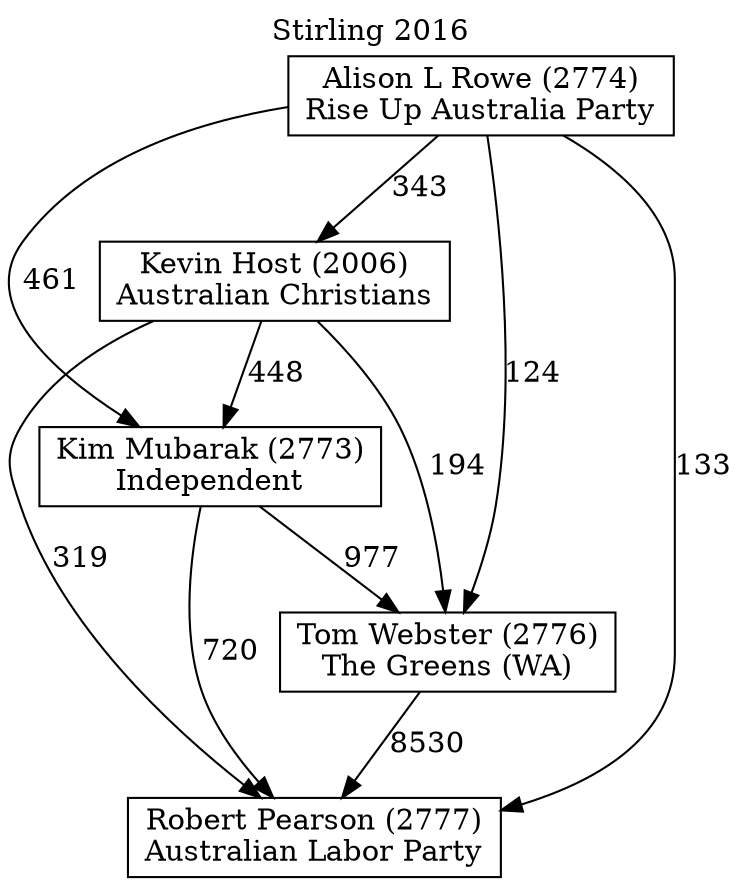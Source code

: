 // House preference flow
digraph "Robert Pearson (2777)_Stirling_2016" {
	graph [label="Stirling 2016" labelloc=t mclimit=10]
	node [shape=box]
	"Kim Mubarak (2773)" [label="Kim Mubarak (2773)
Independent"]
	"Robert Pearson (2777)" [label="Robert Pearson (2777)
Australian Labor Party"]
	"Tom Webster (2776)" [label="Tom Webster (2776)
The Greens (WA)"]
	"Kevin Host (2006)" [label="Kevin Host (2006)
Australian Christians"]
	"Alison L Rowe (2774)" [label="Alison L Rowe (2774)
Rise Up Australia Party"]
	"Kevin Host (2006)" -> "Tom Webster (2776)" [label=194]
	"Kevin Host (2006)" -> "Robert Pearson (2777)" [label=319]
	"Tom Webster (2776)" -> "Robert Pearson (2777)" [label=8530]
	"Alison L Rowe (2774)" -> "Tom Webster (2776)" [label=124]
	"Alison L Rowe (2774)" -> "Kevin Host (2006)" [label=343]
	"Kim Mubarak (2773)" -> "Robert Pearson (2777)" [label=720]
	"Kim Mubarak (2773)" -> "Tom Webster (2776)" [label=977]
	"Kevin Host (2006)" -> "Kim Mubarak (2773)" [label=448]
	"Alison L Rowe (2774)" -> "Robert Pearson (2777)" [label=133]
	"Alison L Rowe (2774)" -> "Kim Mubarak (2773)" [label=461]
}
